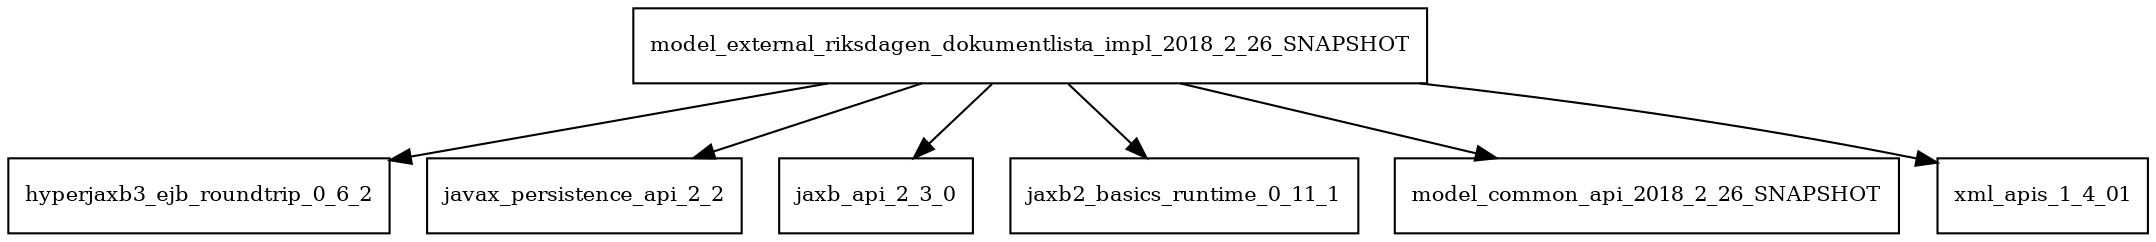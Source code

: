 digraph model_external_riksdagen_dokumentlista_impl_2018_2_26_SNAPSHOT_dependencies {
  node [shape = box, fontsize=10.0];
  model_external_riksdagen_dokumentlista_impl_2018_2_26_SNAPSHOT -> hyperjaxb3_ejb_roundtrip_0_6_2;
  model_external_riksdagen_dokumentlista_impl_2018_2_26_SNAPSHOT -> javax_persistence_api_2_2;
  model_external_riksdagen_dokumentlista_impl_2018_2_26_SNAPSHOT -> jaxb_api_2_3_0;
  model_external_riksdagen_dokumentlista_impl_2018_2_26_SNAPSHOT -> jaxb2_basics_runtime_0_11_1;
  model_external_riksdagen_dokumentlista_impl_2018_2_26_SNAPSHOT -> model_common_api_2018_2_26_SNAPSHOT;
  model_external_riksdagen_dokumentlista_impl_2018_2_26_SNAPSHOT -> xml_apis_1_4_01;
}
